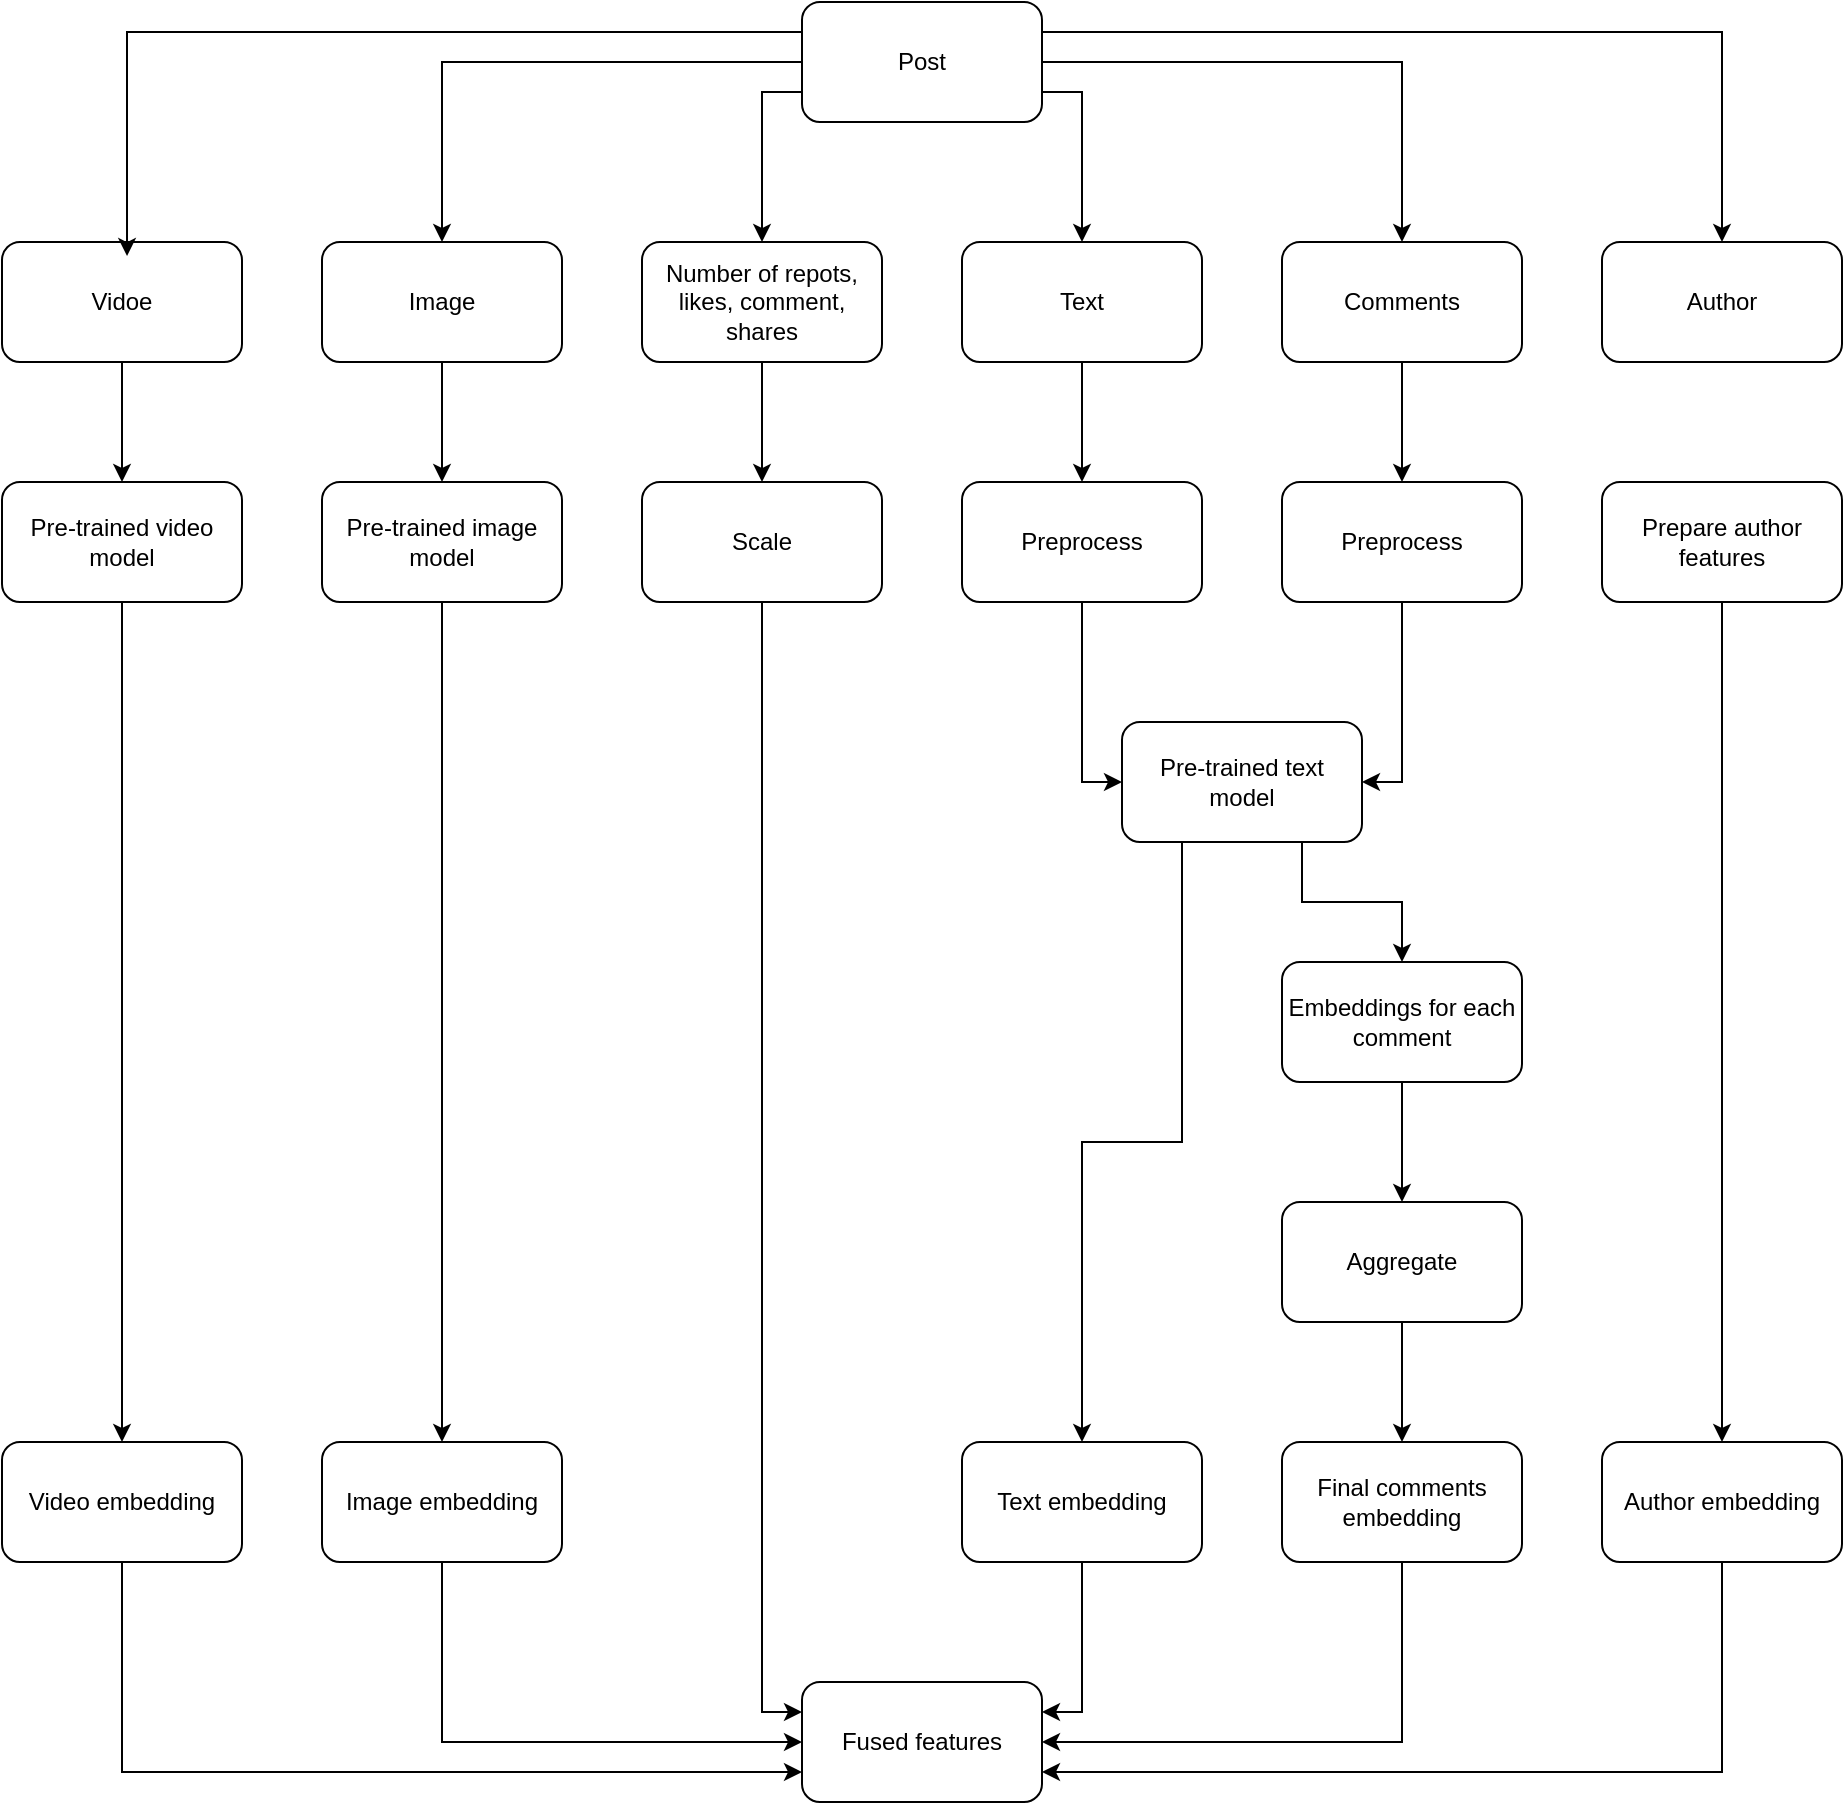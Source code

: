 <mxfile version="22.1.17" type="device">
  <diagram name="Page-1" id="JmYdZjdCoQZ7lhy78jfB">
    <mxGraphModel dx="882" dy="578" grid="1" gridSize="10" guides="1" tooltips="1" connect="1" arrows="1" fold="1" page="1" pageScale="1" pageWidth="850" pageHeight="1100" math="0" shadow="0">
      <root>
        <mxCell id="0" />
        <mxCell id="1" parent="0" />
        <mxCell id="gSHRce-dnpGgqFJDjNdZ-7" style="edgeStyle=orthogonalEdgeStyle;rounded=0;orthogonalLoop=1;jettySize=auto;html=1;exitX=0;exitY=0.5;exitDx=0;exitDy=0;entryX=0.5;entryY=0;entryDx=0;entryDy=0;" edge="1" parent="1" source="N0bSHpCtG5Lw8geKBw8h-21" target="N0bSHpCtG5Lw8geKBw8h-23">
          <mxGeometry relative="1" as="geometry" />
        </mxCell>
        <mxCell id="gSHRce-dnpGgqFJDjNdZ-8" style="edgeStyle=orthogonalEdgeStyle;rounded=0;orthogonalLoop=1;jettySize=auto;html=1;exitX=0;exitY=0.75;exitDx=0;exitDy=0;" edge="1" parent="1" source="N0bSHpCtG5Lw8geKBw8h-21" target="N0bSHpCtG5Lw8geKBw8h-24">
          <mxGeometry relative="1" as="geometry" />
        </mxCell>
        <mxCell id="gSHRce-dnpGgqFJDjNdZ-9" style="edgeStyle=orthogonalEdgeStyle;rounded=0;orthogonalLoop=1;jettySize=auto;html=1;exitX=1;exitY=0.75;exitDx=0;exitDy=0;entryX=0.5;entryY=0;entryDx=0;entryDy=0;" edge="1" parent="1" source="N0bSHpCtG5Lw8geKBw8h-21" target="gSHRce-dnpGgqFJDjNdZ-1">
          <mxGeometry relative="1" as="geometry" />
        </mxCell>
        <mxCell id="gSHRce-dnpGgqFJDjNdZ-10" style="edgeStyle=orthogonalEdgeStyle;rounded=0;orthogonalLoop=1;jettySize=auto;html=1;exitX=1;exitY=0.5;exitDx=0;exitDy=0;entryX=0.5;entryY=0;entryDx=0;entryDy=0;" edge="1" parent="1" source="N0bSHpCtG5Lw8geKBw8h-21" target="gSHRce-dnpGgqFJDjNdZ-2">
          <mxGeometry relative="1" as="geometry" />
        </mxCell>
        <mxCell id="gSHRce-dnpGgqFJDjNdZ-11" style="edgeStyle=orthogonalEdgeStyle;rounded=0;orthogonalLoop=1;jettySize=auto;html=1;exitX=1;exitY=0.25;exitDx=0;exitDy=0;entryX=0.5;entryY=0;entryDx=0;entryDy=0;" edge="1" parent="1" source="N0bSHpCtG5Lw8geKBw8h-21" target="gSHRce-dnpGgqFJDjNdZ-3">
          <mxGeometry relative="1" as="geometry" />
        </mxCell>
        <mxCell id="N0bSHpCtG5Lw8geKBw8h-21" value="Post" style="rounded=1;whiteSpace=wrap;html=1;" parent="1" vertex="1">
          <mxGeometry x="440" y="40" width="120" height="60" as="geometry" />
        </mxCell>
        <mxCell id="gSHRce-dnpGgqFJDjNdZ-42" style="edgeStyle=orthogonalEdgeStyle;rounded=0;orthogonalLoop=1;jettySize=auto;html=1;exitX=0.5;exitY=1;exitDx=0;exitDy=0;entryX=0.5;entryY=0;entryDx=0;entryDy=0;" edge="1" parent="1" source="N0bSHpCtG5Lw8geKBw8h-22" target="gSHRce-dnpGgqFJDjNdZ-12">
          <mxGeometry relative="1" as="geometry" />
        </mxCell>
        <mxCell id="N0bSHpCtG5Lw8geKBw8h-22" value="Vidoe" style="rounded=1;whiteSpace=wrap;html=1;" parent="1" vertex="1">
          <mxGeometry x="40" y="160" width="120" height="60" as="geometry" />
        </mxCell>
        <mxCell id="gSHRce-dnpGgqFJDjNdZ-41" style="edgeStyle=orthogonalEdgeStyle;rounded=0;orthogonalLoop=1;jettySize=auto;html=1;exitX=0.5;exitY=1;exitDx=0;exitDy=0;entryX=0.5;entryY=0;entryDx=0;entryDy=0;" edge="1" parent="1" source="N0bSHpCtG5Lw8geKBw8h-23" target="gSHRce-dnpGgqFJDjNdZ-13">
          <mxGeometry relative="1" as="geometry" />
        </mxCell>
        <mxCell id="N0bSHpCtG5Lw8geKBw8h-23" value="Image" style="rounded=1;whiteSpace=wrap;html=1;" parent="1" vertex="1">
          <mxGeometry x="200" y="160" width="120" height="60" as="geometry" />
        </mxCell>
        <mxCell id="gSHRce-dnpGgqFJDjNdZ-40" style="edgeStyle=orthogonalEdgeStyle;rounded=0;orthogonalLoop=1;jettySize=auto;html=1;exitX=0.5;exitY=1;exitDx=0;exitDy=0;entryX=0.5;entryY=0;entryDx=0;entryDy=0;" edge="1" parent="1" source="N0bSHpCtG5Lw8geKBw8h-24" target="gSHRce-dnpGgqFJDjNdZ-15">
          <mxGeometry relative="1" as="geometry" />
        </mxCell>
        <mxCell id="N0bSHpCtG5Lw8geKBw8h-24" value="Number of repots, likes, comment, shares" style="rounded=1;whiteSpace=wrap;html=1;" parent="1" vertex="1">
          <mxGeometry x="360" y="160" width="120" height="60" as="geometry" />
        </mxCell>
        <mxCell id="gSHRce-dnpGgqFJDjNdZ-31" style="edgeStyle=orthogonalEdgeStyle;rounded=0;orthogonalLoop=1;jettySize=auto;html=1;exitX=0.5;exitY=1;exitDx=0;exitDy=0;entryX=0.5;entryY=0;entryDx=0;entryDy=0;" edge="1" parent="1" source="gSHRce-dnpGgqFJDjNdZ-1" target="gSHRce-dnpGgqFJDjNdZ-14">
          <mxGeometry relative="1" as="geometry" />
        </mxCell>
        <mxCell id="gSHRce-dnpGgqFJDjNdZ-1" value="Text" style="rounded=1;whiteSpace=wrap;html=1;" vertex="1" parent="1">
          <mxGeometry x="520" y="160" width="120" height="60" as="geometry" />
        </mxCell>
        <mxCell id="gSHRce-dnpGgqFJDjNdZ-30" style="edgeStyle=orthogonalEdgeStyle;rounded=0;orthogonalLoop=1;jettySize=auto;html=1;exitX=0.5;exitY=1;exitDx=0;exitDy=0;" edge="1" parent="1" source="gSHRce-dnpGgqFJDjNdZ-2" target="gSHRce-dnpGgqFJDjNdZ-16">
          <mxGeometry relative="1" as="geometry" />
        </mxCell>
        <mxCell id="gSHRce-dnpGgqFJDjNdZ-2" value="Comments" style="rounded=1;whiteSpace=wrap;html=1;" vertex="1" parent="1">
          <mxGeometry x="680" y="160" width="120" height="60" as="geometry" />
        </mxCell>
        <mxCell id="gSHRce-dnpGgqFJDjNdZ-3" value="Author" style="rounded=1;whiteSpace=wrap;html=1;" vertex="1" parent="1">
          <mxGeometry x="840" y="160" width="120" height="60" as="geometry" />
        </mxCell>
        <mxCell id="gSHRce-dnpGgqFJDjNdZ-6" style="edgeStyle=orthogonalEdgeStyle;rounded=0;orthogonalLoop=1;jettySize=auto;html=1;exitX=0;exitY=0.25;exitDx=0;exitDy=0;entryX=0.521;entryY=0.117;entryDx=0;entryDy=0;entryPerimeter=0;" edge="1" parent="1" source="N0bSHpCtG5Lw8geKBw8h-21" target="N0bSHpCtG5Lw8geKBw8h-22">
          <mxGeometry relative="1" as="geometry" />
        </mxCell>
        <mxCell id="gSHRce-dnpGgqFJDjNdZ-38" style="edgeStyle=orthogonalEdgeStyle;rounded=0;orthogonalLoop=1;jettySize=auto;html=1;exitX=0.5;exitY=1;exitDx=0;exitDy=0;" edge="1" parent="1" source="gSHRce-dnpGgqFJDjNdZ-12" target="gSHRce-dnpGgqFJDjNdZ-27">
          <mxGeometry relative="1" as="geometry" />
        </mxCell>
        <mxCell id="gSHRce-dnpGgqFJDjNdZ-12" value="Pre-trained video model" style="rounded=1;whiteSpace=wrap;html=1;" vertex="1" parent="1">
          <mxGeometry x="40" y="280" width="120" height="60" as="geometry" />
        </mxCell>
        <mxCell id="gSHRce-dnpGgqFJDjNdZ-39" style="edgeStyle=orthogonalEdgeStyle;rounded=0;orthogonalLoop=1;jettySize=auto;html=1;exitX=0.5;exitY=1;exitDx=0;exitDy=0;" edge="1" parent="1" source="gSHRce-dnpGgqFJDjNdZ-13" target="gSHRce-dnpGgqFJDjNdZ-26">
          <mxGeometry relative="1" as="geometry" />
        </mxCell>
        <mxCell id="gSHRce-dnpGgqFJDjNdZ-13" value="Pre-trained image model" style="rounded=1;whiteSpace=wrap;html=1;" vertex="1" parent="1">
          <mxGeometry x="200" y="280" width="120" height="60" as="geometry" />
        </mxCell>
        <mxCell id="gSHRce-dnpGgqFJDjNdZ-32" style="edgeStyle=orthogonalEdgeStyle;rounded=0;orthogonalLoop=1;jettySize=auto;html=1;exitX=0.5;exitY=1;exitDx=0;exitDy=0;entryX=0;entryY=0.5;entryDx=0;entryDy=0;" edge="1" parent="1" source="gSHRce-dnpGgqFJDjNdZ-14" target="gSHRce-dnpGgqFJDjNdZ-18">
          <mxGeometry relative="1" as="geometry" />
        </mxCell>
        <mxCell id="gSHRce-dnpGgqFJDjNdZ-14" value="Preprocess" style="rounded=1;whiteSpace=wrap;html=1;" vertex="1" parent="1">
          <mxGeometry x="520" y="280" width="120" height="60" as="geometry" />
        </mxCell>
        <mxCell id="gSHRce-dnpGgqFJDjNdZ-52" style="edgeStyle=orthogonalEdgeStyle;rounded=0;orthogonalLoop=1;jettySize=auto;html=1;exitX=0.5;exitY=1;exitDx=0;exitDy=0;entryX=0;entryY=0.25;entryDx=0;entryDy=0;" edge="1" parent="1" source="gSHRce-dnpGgqFJDjNdZ-15" target="gSHRce-dnpGgqFJDjNdZ-44">
          <mxGeometry relative="1" as="geometry" />
        </mxCell>
        <mxCell id="gSHRce-dnpGgqFJDjNdZ-15" value="Scale" style="rounded=1;whiteSpace=wrap;html=1;" vertex="1" parent="1">
          <mxGeometry x="360" y="280" width="120" height="60" as="geometry" />
        </mxCell>
        <mxCell id="gSHRce-dnpGgqFJDjNdZ-33" style="edgeStyle=orthogonalEdgeStyle;rounded=0;orthogonalLoop=1;jettySize=auto;html=1;exitX=0.5;exitY=1;exitDx=0;exitDy=0;entryX=1;entryY=0.5;entryDx=0;entryDy=0;" edge="1" parent="1" source="gSHRce-dnpGgqFJDjNdZ-16" target="gSHRce-dnpGgqFJDjNdZ-18">
          <mxGeometry relative="1" as="geometry" />
        </mxCell>
        <mxCell id="gSHRce-dnpGgqFJDjNdZ-16" value="Preprocess" style="rounded=1;whiteSpace=wrap;html=1;" vertex="1" parent="1">
          <mxGeometry x="680" y="280" width="120" height="60" as="geometry" />
        </mxCell>
        <mxCell id="gSHRce-dnpGgqFJDjNdZ-43" style="edgeStyle=orthogonalEdgeStyle;rounded=0;orthogonalLoop=1;jettySize=auto;html=1;exitX=0.5;exitY=1;exitDx=0;exitDy=0;entryX=0.5;entryY=0;entryDx=0;entryDy=0;" edge="1" parent="1" source="gSHRce-dnpGgqFJDjNdZ-17" target="gSHRce-dnpGgqFJDjNdZ-23">
          <mxGeometry relative="1" as="geometry" />
        </mxCell>
        <mxCell id="gSHRce-dnpGgqFJDjNdZ-17" value="Prepare author features" style="rounded=1;whiteSpace=wrap;html=1;" vertex="1" parent="1">
          <mxGeometry x="840" y="280" width="120" height="60" as="geometry" />
        </mxCell>
        <mxCell id="gSHRce-dnpGgqFJDjNdZ-34" style="edgeStyle=orthogonalEdgeStyle;rounded=0;orthogonalLoop=1;jettySize=auto;html=1;exitX=0.75;exitY=1;exitDx=0;exitDy=0;entryX=0.5;entryY=0;entryDx=0;entryDy=0;" edge="1" parent="1" source="gSHRce-dnpGgqFJDjNdZ-18" target="gSHRce-dnpGgqFJDjNdZ-20">
          <mxGeometry relative="1" as="geometry" />
        </mxCell>
        <mxCell id="gSHRce-dnpGgqFJDjNdZ-37" style="edgeStyle=orthogonalEdgeStyle;rounded=0;orthogonalLoop=1;jettySize=auto;html=1;exitX=0.25;exitY=1;exitDx=0;exitDy=0;entryX=0.5;entryY=0;entryDx=0;entryDy=0;" edge="1" parent="1" source="gSHRce-dnpGgqFJDjNdZ-18" target="gSHRce-dnpGgqFJDjNdZ-25">
          <mxGeometry relative="1" as="geometry" />
        </mxCell>
        <mxCell id="gSHRce-dnpGgqFJDjNdZ-18" value="Pre-trained text model" style="rounded=1;whiteSpace=wrap;html=1;" vertex="1" parent="1">
          <mxGeometry x="600" y="400" width="120" height="60" as="geometry" />
        </mxCell>
        <mxCell id="gSHRce-dnpGgqFJDjNdZ-35" style="edgeStyle=orthogonalEdgeStyle;rounded=0;orthogonalLoop=1;jettySize=auto;html=1;exitX=0.5;exitY=1;exitDx=0;exitDy=0;entryX=0.5;entryY=0;entryDx=0;entryDy=0;" edge="1" parent="1" source="gSHRce-dnpGgqFJDjNdZ-20" target="gSHRce-dnpGgqFJDjNdZ-21">
          <mxGeometry relative="1" as="geometry" />
        </mxCell>
        <mxCell id="gSHRce-dnpGgqFJDjNdZ-20" value="Embeddings for each comment" style="rounded=1;whiteSpace=wrap;html=1;" vertex="1" parent="1">
          <mxGeometry x="680" y="520" width="120" height="60" as="geometry" />
        </mxCell>
        <mxCell id="gSHRce-dnpGgqFJDjNdZ-36" style="edgeStyle=orthogonalEdgeStyle;rounded=0;orthogonalLoop=1;jettySize=auto;html=1;exitX=0.5;exitY=1;exitDx=0;exitDy=0;entryX=0.5;entryY=0;entryDx=0;entryDy=0;" edge="1" parent="1" source="gSHRce-dnpGgqFJDjNdZ-21" target="gSHRce-dnpGgqFJDjNdZ-22">
          <mxGeometry relative="1" as="geometry" />
        </mxCell>
        <mxCell id="gSHRce-dnpGgqFJDjNdZ-21" value="Aggregate" style="rounded=1;whiteSpace=wrap;html=1;" vertex="1" parent="1">
          <mxGeometry x="680" y="640" width="120" height="60" as="geometry" />
        </mxCell>
        <mxCell id="gSHRce-dnpGgqFJDjNdZ-48" style="edgeStyle=orthogonalEdgeStyle;rounded=0;orthogonalLoop=1;jettySize=auto;html=1;exitX=0.5;exitY=1;exitDx=0;exitDy=0;entryX=1;entryY=0.5;entryDx=0;entryDy=0;" edge="1" parent="1" source="gSHRce-dnpGgqFJDjNdZ-22" target="gSHRce-dnpGgqFJDjNdZ-44">
          <mxGeometry relative="1" as="geometry" />
        </mxCell>
        <mxCell id="gSHRce-dnpGgqFJDjNdZ-22" value="Final comments embedding" style="rounded=1;whiteSpace=wrap;html=1;" vertex="1" parent="1">
          <mxGeometry x="680" y="760" width="120" height="60" as="geometry" />
        </mxCell>
        <mxCell id="gSHRce-dnpGgqFJDjNdZ-49" style="edgeStyle=orthogonalEdgeStyle;rounded=0;orthogonalLoop=1;jettySize=auto;html=1;exitX=0.5;exitY=1;exitDx=0;exitDy=0;entryX=1;entryY=0.75;entryDx=0;entryDy=0;" edge="1" parent="1" source="gSHRce-dnpGgqFJDjNdZ-23" target="gSHRce-dnpGgqFJDjNdZ-44">
          <mxGeometry relative="1" as="geometry" />
        </mxCell>
        <mxCell id="gSHRce-dnpGgqFJDjNdZ-23" value="Author embedding" style="rounded=1;whiteSpace=wrap;html=1;" vertex="1" parent="1">
          <mxGeometry x="840" y="760" width="120" height="60" as="geometry" />
        </mxCell>
        <mxCell id="gSHRce-dnpGgqFJDjNdZ-45" style="edgeStyle=orthogonalEdgeStyle;rounded=0;orthogonalLoop=1;jettySize=auto;html=1;exitX=0.5;exitY=1;exitDx=0;exitDy=0;entryX=1;entryY=0.25;entryDx=0;entryDy=0;" edge="1" parent="1" source="gSHRce-dnpGgqFJDjNdZ-25" target="gSHRce-dnpGgqFJDjNdZ-44">
          <mxGeometry relative="1" as="geometry" />
        </mxCell>
        <mxCell id="gSHRce-dnpGgqFJDjNdZ-25" value="Text embedding" style="rounded=1;whiteSpace=wrap;html=1;" vertex="1" parent="1">
          <mxGeometry x="520" y="760" width="120" height="60" as="geometry" />
        </mxCell>
        <mxCell id="gSHRce-dnpGgqFJDjNdZ-51" style="edgeStyle=orthogonalEdgeStyle;rounded=0;orthogonalLoop=1;jettySize=auto;html=1;exitX=0.5;exitY=1;exitDx=0;exitDy=0;entryX=0;entryY=0.5;entryDx=0;entryDy=0;" edge="1" parent="1" source="gSHRce-dnpGgqFJDjNdZ-26" target="gSHRce-dnpGgqFJDjNdZ-44">
          <mxGeometry relative="1" as="geometry" />
        </mxCell>
        <mxCell id="gSHRce-dnpGgqFJDjNdZ-26" value="Image embedding" style="rounded=1;whiteSpace=wrap;html=1;" vertex="1" parent="1">
          <mxGeometry x="200" y="760" width="120" height="60" as="geometry" />
        </mxCell>
        <mxCell id="gSHRce-dnpGgqFJDjNdZ-50" style="edgeStyle=orthogonalEdgeStyle;rounded=0;orthogonalLoop=1;jettySize=auto;html=1;exitX=0.5;exitY=1;exitDx=0;exitDy=0;entryX=0;entryY=0.75;entryDx=0;entryDy=0;" edge="1" parent="1" source="gSHRce-dnpGgqFJDjNdZ-27" target="gSHRce-dnpGgqFJDjNdZ-44">
          <mxGeometry relative="1" as="geometry" />
        </mxCell>
        <mxCell id="gSHRce-dnpGgqFJDjNdZ-27" value="Video embedding" style="rounded=1;whiteSpace=wrap;html=1;" vertex="1" parent="1">
          <mxGeometry x="40" y="760" width="120" height="60" as="geometry" />
        </mxCell>
        <mxCell id="gSHRce-dnpGgqFJDjNdZ-44" value="Fused features" style="rounded=1;whiteSpace=wrap;html=1;" vertex="1" parent="1">
          <mxGeometry x="440" y="880" width="120" height="60" as="geometry" />
        </mxCell>
      </root>
    </mxGraphModel>
  </diagram>
</mxfile>
